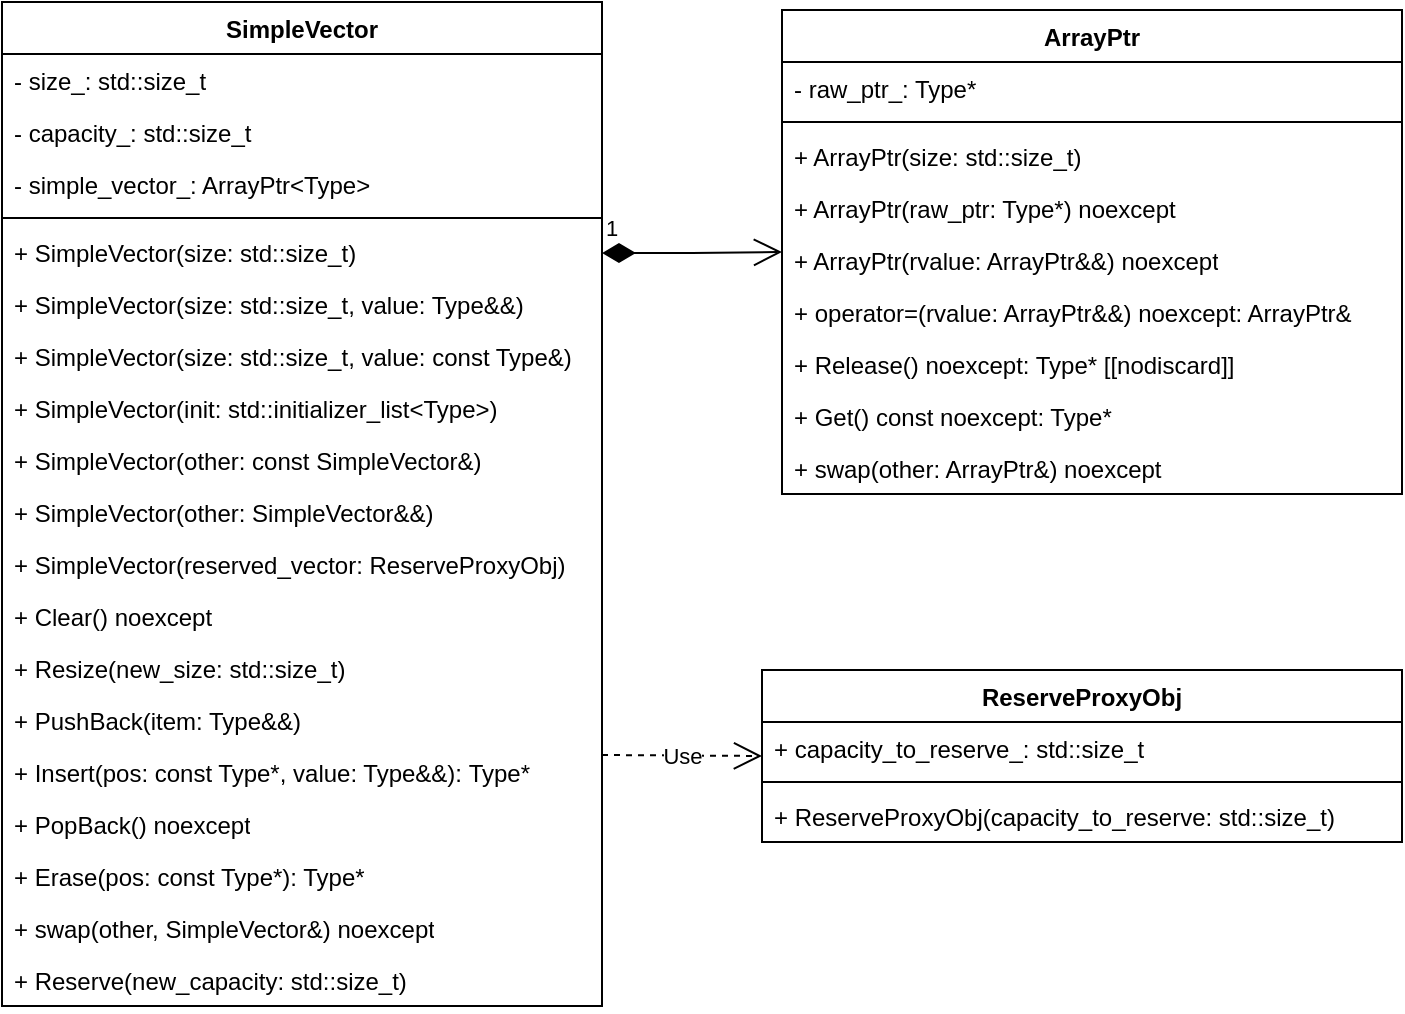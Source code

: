 <mxfile version="21.6.8" type="device">
  <diagram name="Страница — 1" id="Nv-idkok9RQwqRdbAIBs">
    <mxGraphModel dx="1018" dy="641" grid="1" gridSize="10" guides="1" tooltips="1" connect="1" arrows="1" fold="1" page="1" pageScale="1" pageWidth="1169" pageHeight="827" math="0" shadow="0">
      <root>
        <mxCell id="0" />
        <mxCell id="1" parent="0" />
        <mxCell id="5yeoa8C1uJbf-YBgAx32-1" value="SimpleVector" style="swimlane;fontStyle=1;align=center;verticalAlign=top;childLayout=stackLayout;horizontal=1;startSize=26;horizontalStack=0;resizeParent=1;resizeParentMax=0;resizeLast=0;collapsible=1;marginBottom=0;whiteSpace=wrap;html=1;" parent="1" vertex="1">
          <mxGeometry x="234" y="163" width="300" height="502" as="geometry">
            <mxRectangle x="440" y="70" width="120" height="30" as="alternateBounds" />
          </mxGeometry>
        </mxCell>
        <mxCell id="5yeoa8C1uJbf-YBgAx32-2" value="- size_: std::size_t" style="text;strokeColor=none;fillColor=none;align=left;verticalAlign=top;spacingLeft=4;spacingRight=4;overflow=hidden;rotatable=0;points=[[0,0.5],[1,0.5]];portConstraint=eastwest;whiteSpace=wrap;html=1;" parent="5yeoa8C1uJbf-YBgAx32-1" vertex="1">
          <mxGeometry y="26" width="300" height="26" as="geometry" />
        </mxCell>
        <mxCell id="FWtS_JkYMtQ1MQW2zdkE-1" value="- capacity_: std::size_t" style="text;strokeColor=none;fillColor=none;align=left;verticalAlign=top;spacingLeft=4;spacingRight=4;overflow=hidden;rotatable=0;points=[[0,0.5],[1,0.5]];portConstraint=eastwest;whiteSpace=wrap;html=1;" vertex="1" parent="5yeoa8C1uJbf-YBgAx32-1">
          <mxGeometry y="52" width="300" height="26" as="geometry" />
        </mxCell>
        <mxCell id="FWtS_JkYMtQ1MQW2zdkE-2" value="- simple_vector_: ArrayPtr&amp;lt;Type&amp;gt;" style="text;strokeColor=none;fillColor=none;align=left;verticalAlign=top;spacingLeft=4;spacingRight=4;overflow=hidden;rotatable=0;points=[[0,0.5],[1,0.5]];portConstraint=eastwest;whiteSpace=wrap;html=1;" vertex="1" parent="5yeoa8C1uJbf-YBgAx32-1">
          <mxGeometry y="78" width="300" height="26" as="geometry" />
        </mxCell>
        <mxCell id="5yeoa8C1uJbf-YBgAx32-3" value="" style="line;strokeWidth=1;fillColor=none;align=left;verticalAlign=middle;spacingTop=-1;spacingLeft=3;spacingRight=3;rotatable=0;labelPosition=right;points=[];portConstraint=eastwest;strokeColor=inherit;" parent="5yeoa8C1uJbf-YBgAx32-1" vertex="1">
          <mxGeometry y="104" width="300" height="8" as="geometry" />
        </mxCell>
        <mxCell id="5yeoa8C1uJbf-YBgAx32-4" value="+ SimpleVector(size: std::size_t)" style="text;strokeColor=none;fillColor=none;align=left;verticalAlign=top;spacingLeft=4;spacingRight=4;overflow=hidden;rotatable=0;points=[[0,0.5],[1,0.5]];portConstraint=eastwest;whiteSpace=wrap;html=1;" parent="5yeoa8C1uJbf-YBgAx32-1" vertex="1">
          <mxGeometry y="112" width="300" height="26" as="geometry" />
        </mxCell>
        <mxCell id="FWtS_JkYMtQ1MQW2zdkE-3" value="+ SimpleVector(size: std::size_t, value: Type&amp;amp;&amp;amp;)" style="text;strokeColor=none;fillColor=none;align=left;verticalAlign=top;spacingLeft=4;spacingRight=4;overflow=hidden;rotatable=0;points=[[0,0.5],[1,0.5]];portConstraint=eastwest;whiteSpace=wrap;html=1;" vertex="1" parent="5yeoa8C1uJbf-YBgAx32-1">
          <mxGeometry y="138" width="300" height="26" as="geometry" />
        </mxCell>
        <mxCell id="FWtS_JkYMtQ1MQW2zdkE-5" value="+ SimpleVector(size: std::size_t, value: const Type&amp;amp;)" style="text;strokeColor=none;fillColor=none;align=left;verticalAlign=top;spacingLeft=4;spacingRight=4;overflow=hidden;rotatable=0;points=[[0,0.5],[1,0.5]];portConstraint=eastwest;whiteSpace=wrap;html=1;" vertex="1" parent="5yeoa8C1uJbf-YBgAx32-1">
          <mxGeometry y="164" width="300" height="26" as="geometry" />
        </mxCell>
        <mxCell id="FWtS_JkYMtQ1MQW2zdkE-6" value="+ SimpleVector(init: std::initializer_list&amp;lt;Type&amp;gt;)" style="text;strokeColor=none;fillColor=none;align=left;verticalAlign=top;spacingLeft=4;spacingRight=4;overflow=hidden;rotatable=0;points=[[0,0.5],[1,0.5]];portConstraint=eastwest;whiteSpace=wrap;html=1;" vertex="1" parent="5yeoa8C1uJbf-YBgAx32-1">
          <mxGeometry y="190" width="300" height="26" as="geometry" />
        </mxCell>
        <mxCell id="FWtS_JkYMtQ1MQW2zdkE-7" value="+ SimpleVector(other: const SimpleVector&amp;amp;)" style="text;strokeColor=none;fillColor=none;align=left;verticalAlign=top;spacingLeft=4;spacingRight=4;overflow=hidden;rotatable=0;points=[[0,0.5],[1,0.5]];portConstraint=eastwest;whiteSpace=wrap;html=1;" vertex="1" parent="5yeoa8C1uJbf-YBgAx32-1">
          <mxGeometry y="216" width="300" height="26" as="geometry" />
        </mxCell>
        <mxCell id="FWtS_JkYMtQ1MQW2zdkE-8" value="+ SimpleVector(other: SimpleVector&amp;amp;&amp;amp;)" style="text;strokeColor=none;fillColor=none;align=left;verticalAlign=top;spacingLeft=4;spacingRight=4;overflow=hidden;rotatable=0;points=[[0,0.5],[1,0.5]];portConstraint=eastwest;whiteSpace=wrap;html=1;" vertex="1" parent="5yeoa8C1uJbf-YBgAx32-1">
          <mxGeometry y="242" width="300" height="26" as="geometry" />
        </mxCell>
        <mxCell id="FWtS_JkYMtQ1MQW2zdkE-9" value="+ SimpleVector(reserved_vector: ReserveProxyObj)" style="text;strokeColor=none;fillColor=none;align=left;verticalAlign=top;spacingLeft=4;spacingRight=4;overflow=hidden;rotatable=0;points=[[0,0.5],[1,0.5]];portConstraint=eastwest;whiteSpace=wrap;html=1;" vertex="1" parent="5yeoa8C1uJbf-YBgAx32-1">
          <mxGeometry y="268" width="300" height="26" as="geometry" />
        </mxCell>
        <mxCell id="FWtS_JkYMtQ1MQW2zdkE-10" value="+ Clear() noexcept" style="text;strokeColor=none;fillColor=none;align=left;verticalAlign=top;spacingLeft=4;spacingRight=4;overflow=hidden;rotatable=0;points=[[0,0.5],[1,0.5]];portConstraint=eastwest;whiteSpace=wrap;html=1;" vertex="1" parent="5yeoa8C1uJbf-YBgAx32-1">
          <mxGeometry y="294" width="300" height="26" as="geometry" />
        </mxCell>
        <mxCell id="FWtS_JkYMtQ1MQW2zdkE-11" value="+ Resize(new_size: std::size_t)" style="text;strokeColor=none;fillColor=none;align=left;verticalAlign=top;spacingLeft=4;spacingRight=4;overflow=hidden;rotatable=0;points=[[0,0.5],[1,0.5]];portConstraint=eastwest;whiteSpace=wrap;html=1;" vertex="1" parent="5yeoa8C1uJbf-YBgAx32-1">
          <mxGeometry y="320" width="300" height="26" as="geometry" />
        </mxCell>
        <mxCell id="FWtS_JkYMtQ1MQW2zdkE-12" value="+ PushBack(item: Type&amp;amp;&amp;amp;)" style="text;strokeColor=none;fillColor=none;align=left;verticalAlign=top;spacingLeft=4;spacingRight=4;overflow=hidden;rotatable=0;points=[[0,0.5],[1,0.5]];portConstraint=eastwest;whiteSpace=wrap;html=1;" vertex="1" parent="5yeoa8C1uJbf-YBgAx32-1">
          <mxGeometry y="346" width="300" height="26" as="geometry" />
        </mxCell>
        <mxCell id="FWtS_JkYMtQ1MQW2zdkE-13" value="+ Insert(pos: const Type*, value: Type&amp;amp;&amp;amp;):&amp;nbsp;Type*" style="text;strokeColor=none;fillColor=none;align=left;verticalAlign=top;spacingLeft=4;spacingRight=4;overflow=hidden;rotatable=0;points=[[0,0.5],[1,0.5]];portConstraint=eastwest;whiteSpace=wrap;html=1;" vertex="1" parent="5yeoa8C1uJbf-YBgAx32-1">
          <mxGeometry y="372" width="300" height="26" as="geometry" />
        </mxCell>
        <mxCell id="FWtS_JkYMtQ1MQW2zdkE-14" value="+ PopBack() noexcept" style="text;strokeColor=none;fillColor=none;align=left;verticalAlign=top;spacingLeft=4;spacingRight=4;overflow=hidden;rotatable=0;points=[[0,0.5],[1,0.5]];portConstraint=eastwest;whiteSpace=wrap;html=1;" vertex="1" parent="5yeoa8C1uJbf-YBgAx32-1">
          <mxGeometry y="398" width="300" height="26" as="geometry" />
        </mxCell>
        <mxCell id="FWtS_JkYMtQ1MQW2zdkE-15" value="+ Erase(pos: const Type*): Type*" style="text;strokeColor=none;fillColor=none;align=left;verticalAlign=top;spacingLeft=4;spacingRight=4;overflow=hidden;rotatable=0;points=[[0,0.5],[1,0.5]];portConstraint=eastwest;whiteSpace=wrap;html=1;" vertex="1" parent="5yeoa8C1uJbf-YBgAx32-1">
          <mxGeometry y="424" width="300" height="26" as="geometry" />
        </mxCell>
        <mxCell id="FWtS_JkYMtQ1MQW2zdkE-16" value="+ swap(other, SimpleVector&amp;amp;) noexcept" style="text;strokeColor=none;fillColor=none;align=left;verticalAlign=top;spacingLeft=4;spacingRight=4;overflow=hidden;rotatable=0;points=[[0,0.5],[1,0.5]];portConstraint=eastwest;whiteSpace=wrap;html=1;" vertex="1" parent="5yeoa8C1uJbf-YBgAx32-1">
          <mxGeometry y="450" width="300" height="26" as="geometry" />
        </mxCell>
        <mxCell id="FWtS_JkYMtQ1MQW2zdkE-17" value="+ Reserve(new_capacity: std::size_t)" style="text;strokeColor=none;fillColor=none;align=left;verticalAlign=top;spacingLeft=4;spacingRight=4;overflow=hidden;rotatable=0;points=[[0,0.5],[1,0.5]];portConstraint=eastwest;whiteSpace=wrap;html=1;" vertex="1" parent="5yeoa8C1uJbf-YBgAx32-1">
          <mxGeometry y="476" width="300" height="26" as="geometry" />
        </mxCell>
        <mxCell id="FWtS_JkYMtQ1MQW2zdkE-18" value="ArrayPtr" style="swimlane;fontStyle=1;align=center;verticalAlign=top;childLayout=stackLayout;horizontal=1;startSize=26;horizontalStack=0;resizeParent=1;resizeParentMax=0;resizeLast=0;collapsible=1;marginBottom=0;whiteSpace=wrap;html=1;" vertex="1" parent="1">
          <mxGeometry x="624" y="167" width="310" height="242" as="geometry">
            <mxRectangle x="859" y="70" width="90" height="30" as="alternateBounds" />
          </mxGeometry>
        </mxCell>
        <mxCell id="FWtS_JkYMtQ1MQW2zdkE-19" value="- raw_ptr_: Type*" style="text;strokeColor=none;fillColor=none;align=left;verticalAlign=top;spacingLeft=4;spacingRight=4;overflow=hidden;rotatable=0;points=[[0,0.5],[1,0.5]];portConstraint=eastwest;whiteSpace=wrap;html=1;" vertex="1" parent="FWtS_JkYMtQ1MQW2zdkE-18">
          <mxGeometry y="26" width="310" height="26" as="geometry" />
        </mxCell>
        <mxCell id="FWtS_JkYMtQ1MQW2zdkE-20" value="" style="line;strokeWidth=1;fillColor=none;align=left;verticalAlign=middle;spacingTop=-1;spacingLeft=3;spacingRight=3;rotatable=0;labelPosition=right;points=[];portConstraint=eastwest;strokeColor=inherit;" vertex="1" parent="FWtS_JkYMtQ1MQW2zdkE-18">
          <mxGeometry y="52" width="310" height="8" as="geometry" />
        </mxCell>
        <mxCell id="FWtS_JkYMtQ1MQW2zdkE-21" value="+ ArrayPtr(size: std::size_t)" style="text;strokeColor=none;fillColor=none;align=left;verticalAlign=top;spacingLeft=4;spacingRight=4;overflow=hidden;rotatable=0;points=[[0,0.5],[1,0.5]];portConstraint=eastwest;whiteSpace=wrap;html=1;" vertex="1" parent="FWtS_JkYMtQ1MQW2zdkE-18">
          <mxGeometry y="60" width="310" height="26" as="geometry" />
        </mxCell>
        <mxCell id="FWtS_JkYMtQ1MQW2zdkE-22" value="+ ArrayPtr(raw_ptr: Type*) noexcept" style="text;strokeColor=none;fillColor=none;align=left;verticalAlign=top;spacingLeft=4;spacingRight=4;overflow=hidden;rotatable=0;points=[[0,0.5],[1,0.5]];portConstraint=eastwest;whiteSpace=wrap;html=1;" vertex="1" parent="FWtS_JkYMtQ1MQW2zdkE-18">
          <mxGeometry y="86" width="310" height="26" as="geometry" />
        </mxCell>
        <mxCell id="FWtS_JkYMtQ1MQW2zdkE-23" value="+ ArrayPtr(rvalue: ArrayPtr&amp;amp;&amp;amp;) noexcept" style="text;strokeColor=none;fillColor=none;align=left;verticalAlign=top;spacingLeft=4;spacingRight=4;overflow=hidden;rotatable=0;points=[[0,0.5],[1,0.5]];portConstraint=eastwest;whiteSpace=wrap;html=1;" vertex="1" parent="FWtS_JkYMtQ1MQW2zdkE-18">
          <mxGeometry y="112" width="310" height="26" as="geometry" />
        </mxCell>
        <mxCell id="FWtS_JkYMtQ1MQW2zdkE-24" value="+ operator=(rvalue: ArrayPtr&amp;amp;&amp;amp;) noexcept: ArrayPtr&amp;amp;" style="text;strokeColor=none;fillColor=none;align=left;verticalAlign=top;spacingLeft=4;spacingRight=4;overflow=hidden;rotatable=0;points=[[0,0.5],[1,0.5]];portConstraint=eastwest;whiteSpace=wrap;html=1;" vertex="1" parent="FWtS_JkYMtQ1MQW2zdkE-18">
          <mxGeometry y="138" width="310" height="26" as="geometry" />
        </mxCell>
        <mxCell id="FWtS_JkYMtQ1MQW2zdkE-25" value="+ Release() noexcept: Type*&amp;nbsp;[[nodiscard]]" style="text;strokeColor=none;fillColor=none;align=left;verticalAlign=top;spacingLeft=4;spacingRight=4;overflow=hidden;rotatable=0;points=[[0,0.5],[1,0.5]];portConstraint=eastwest;whiteSpace=wrap;html=1;" vertex="1" parent="FWtS_JkYMtQ1MQW2zdkE-18">
          <mxGeometry y="164" width="310" height="26" as="geometry" />
        </mxCell>
        <mxCell id="FWtS_JkYMtQ1MQW2zdkE-26" value="+ Get() const noexcept: Type*" style="text;strokeColor=none;fillColor=none;align=left;verticalAlign=top;spacingLeft=4;spacingRight=4;overflow=hidden;rotatable=0;points=[[0,0.5],[1,0.5]];portConstraint=eastwest;whiteSpace=wrap;html=1;" vertex="1" parent="FWtS_JkYMtQ1MQW2zdkE-18">
          <mxGeometry y="190" width="310" height="26" as="geometry" />
        </mxCell>
        <mxCell id="FWtS_JkYMtQ1MQW2zdkE-27" value="+ swap(other: ArrayPtr&amp;amp;) noexcept" style="text;strokeColor=none;fillColor=none;align=left;verticalAlign=top;spacingLeft=4;spacingRight=4;overflow=hidden;rotatable=0;points=[[0,0.5],[1,0.5]];portConstraint=eastwest;whiteSpace=wrap;html=1;" vertex="1" parent="FWtS_JkYMtQ1MQW2zdkE-18">
          <mxGeometry y="216" width="310" height="26" as="geometry" />
        </mxCell>
        <mxCell id="FWtS_JkYMtQ1MQW2zdkE-28" value="ReserveProxyObj" style="swimlane;fontStyle=1;align=center;verticalAlign=top;childLayout=stackLayout;horizontal=1;startSize=26;horizontalStack=0;resizeParent=1;resizeParentMax=0;resizeLast=0;collapsible=1;marginBottom=0;whiteSpace=wrap;html=1;" vertex="1" parent="1">
          <mxGeometry x="614" y="497" width="320" height="86" as="geometry">
            <mxRectangle x="820" y="430" width="140" height="30" as="alternateBounds" />
          </mxGeometry>
        </mxCell>
        <mxCell id="FWtS_JkYMtQ1MQW2zdkE-29" value="+ capacity_to_reserve_: std::size_t" style="text;strokeColor=none;fillColor=none;align=left;verticalAlign=top;spacingLeft=4;spacingRight=4;overflow=hidden;rotatable=0;points=[[0,0.5],[1,0.5]];portConstraint=eastwest;whiteSpace=wrap;html=1;" vertex="1" parent="FWtS_JkYMtQ1MQW2zdkE-28">
          <mxGeometry y="26" width="320" height="26" as="geometry" />
        </mxCell>
        <mxCell id="FWtS_JkYMtQ1MQW2zdkE-30" value="" style="line;strokeWidth=1;fillColor=none;align=left;verticalAlign=middle;spacingTop=-1;spacingLeft=3;spacingRight=3;rotatable=0;labelPosition=right;points=[];portConstraint=eastwest;strokeColor=inherit;" vertex="1" parent="FWtS_JkYMtQ1MQW2zdkE-28">
          <mxGeometry y="52" width="320" height="8" as="geometry" />
        </mxCell>
        <mxCell id="FWtS_JkYMtQ1MQW2zdkE-31" value="+ ReserveProxyObj(capacity_to_reserve: std::size_t)" style="text;strokeColor=none;fillColor=none;align=left;verticalAlign=top;spacingLeft=4;spacingRight=4;overflow=hidden;rotatable=0;points=[[0,0.5],[1,0.5]];portConstraint=eastwest;whiteSpace=wrap;html=1;" vertex="1" parent="FWtS_JkYMtQ1MQW2zdkE-28">
          <mxGeometry y="60" width="320" height="26" as="geometry" />
        </mxCell>
        <mxCell id="FWtS_JkYMtQ1MQW2zdkE-33" value="1" style="endArrow=open;html=1;endSize=12;startArrow=diamondThin;startSize=14;startFill=1;edgeStyle=orthogonalEdgeStyle;align=left;verticalAlign=bottom;rounded=0;exitX=1;exitY=0.25;exitDx=0;exitDy=0;entryX=0;entryY=0.5;entryDx=0;entryDy=0;" edge="1" parent="1" source="5yeoa8C1uJbf-YBgAx32-1" target="FWtS_JkYMtQ1MQW2zdkE-18">
          <mxGeometry x="-1" y="3" relative="1" as="geometry">
            <mxPoint x="574" y="483" as="sourcePoint" />
            <mxPoint x="734" y="483" as="targetPoint" />
          </mxGeometry>
        </mxCell>
        <mxCell id="FWtS_JkYMtQ1MQW2zdkE-34" value="Use" style="endArrow=open;endSize=12;dashed=1;html=1;rounded=0;exitX=1;exitY=0.75;exitDx=0;exitDy=0;entryX=0;entryY=0.5;entryDx=0;entryDy=0;" edge="1" parent="1" source="5yeoa8C1uJbf-YBgAx32-1" target="FWtS_JkYMtQ1MQW2zdkE-28">
          <mxGeometry width="160" relative="1" as="geometry">
            <mxPoint x="404" y="323" as="sourcePoint" />
            <mxPoint x="564" y="323" as="targetPoint" />
          </mxGeometry>
        </mxCell>
      </root>
    </mxGraphModel>
  </diagram>
</mxfile>
